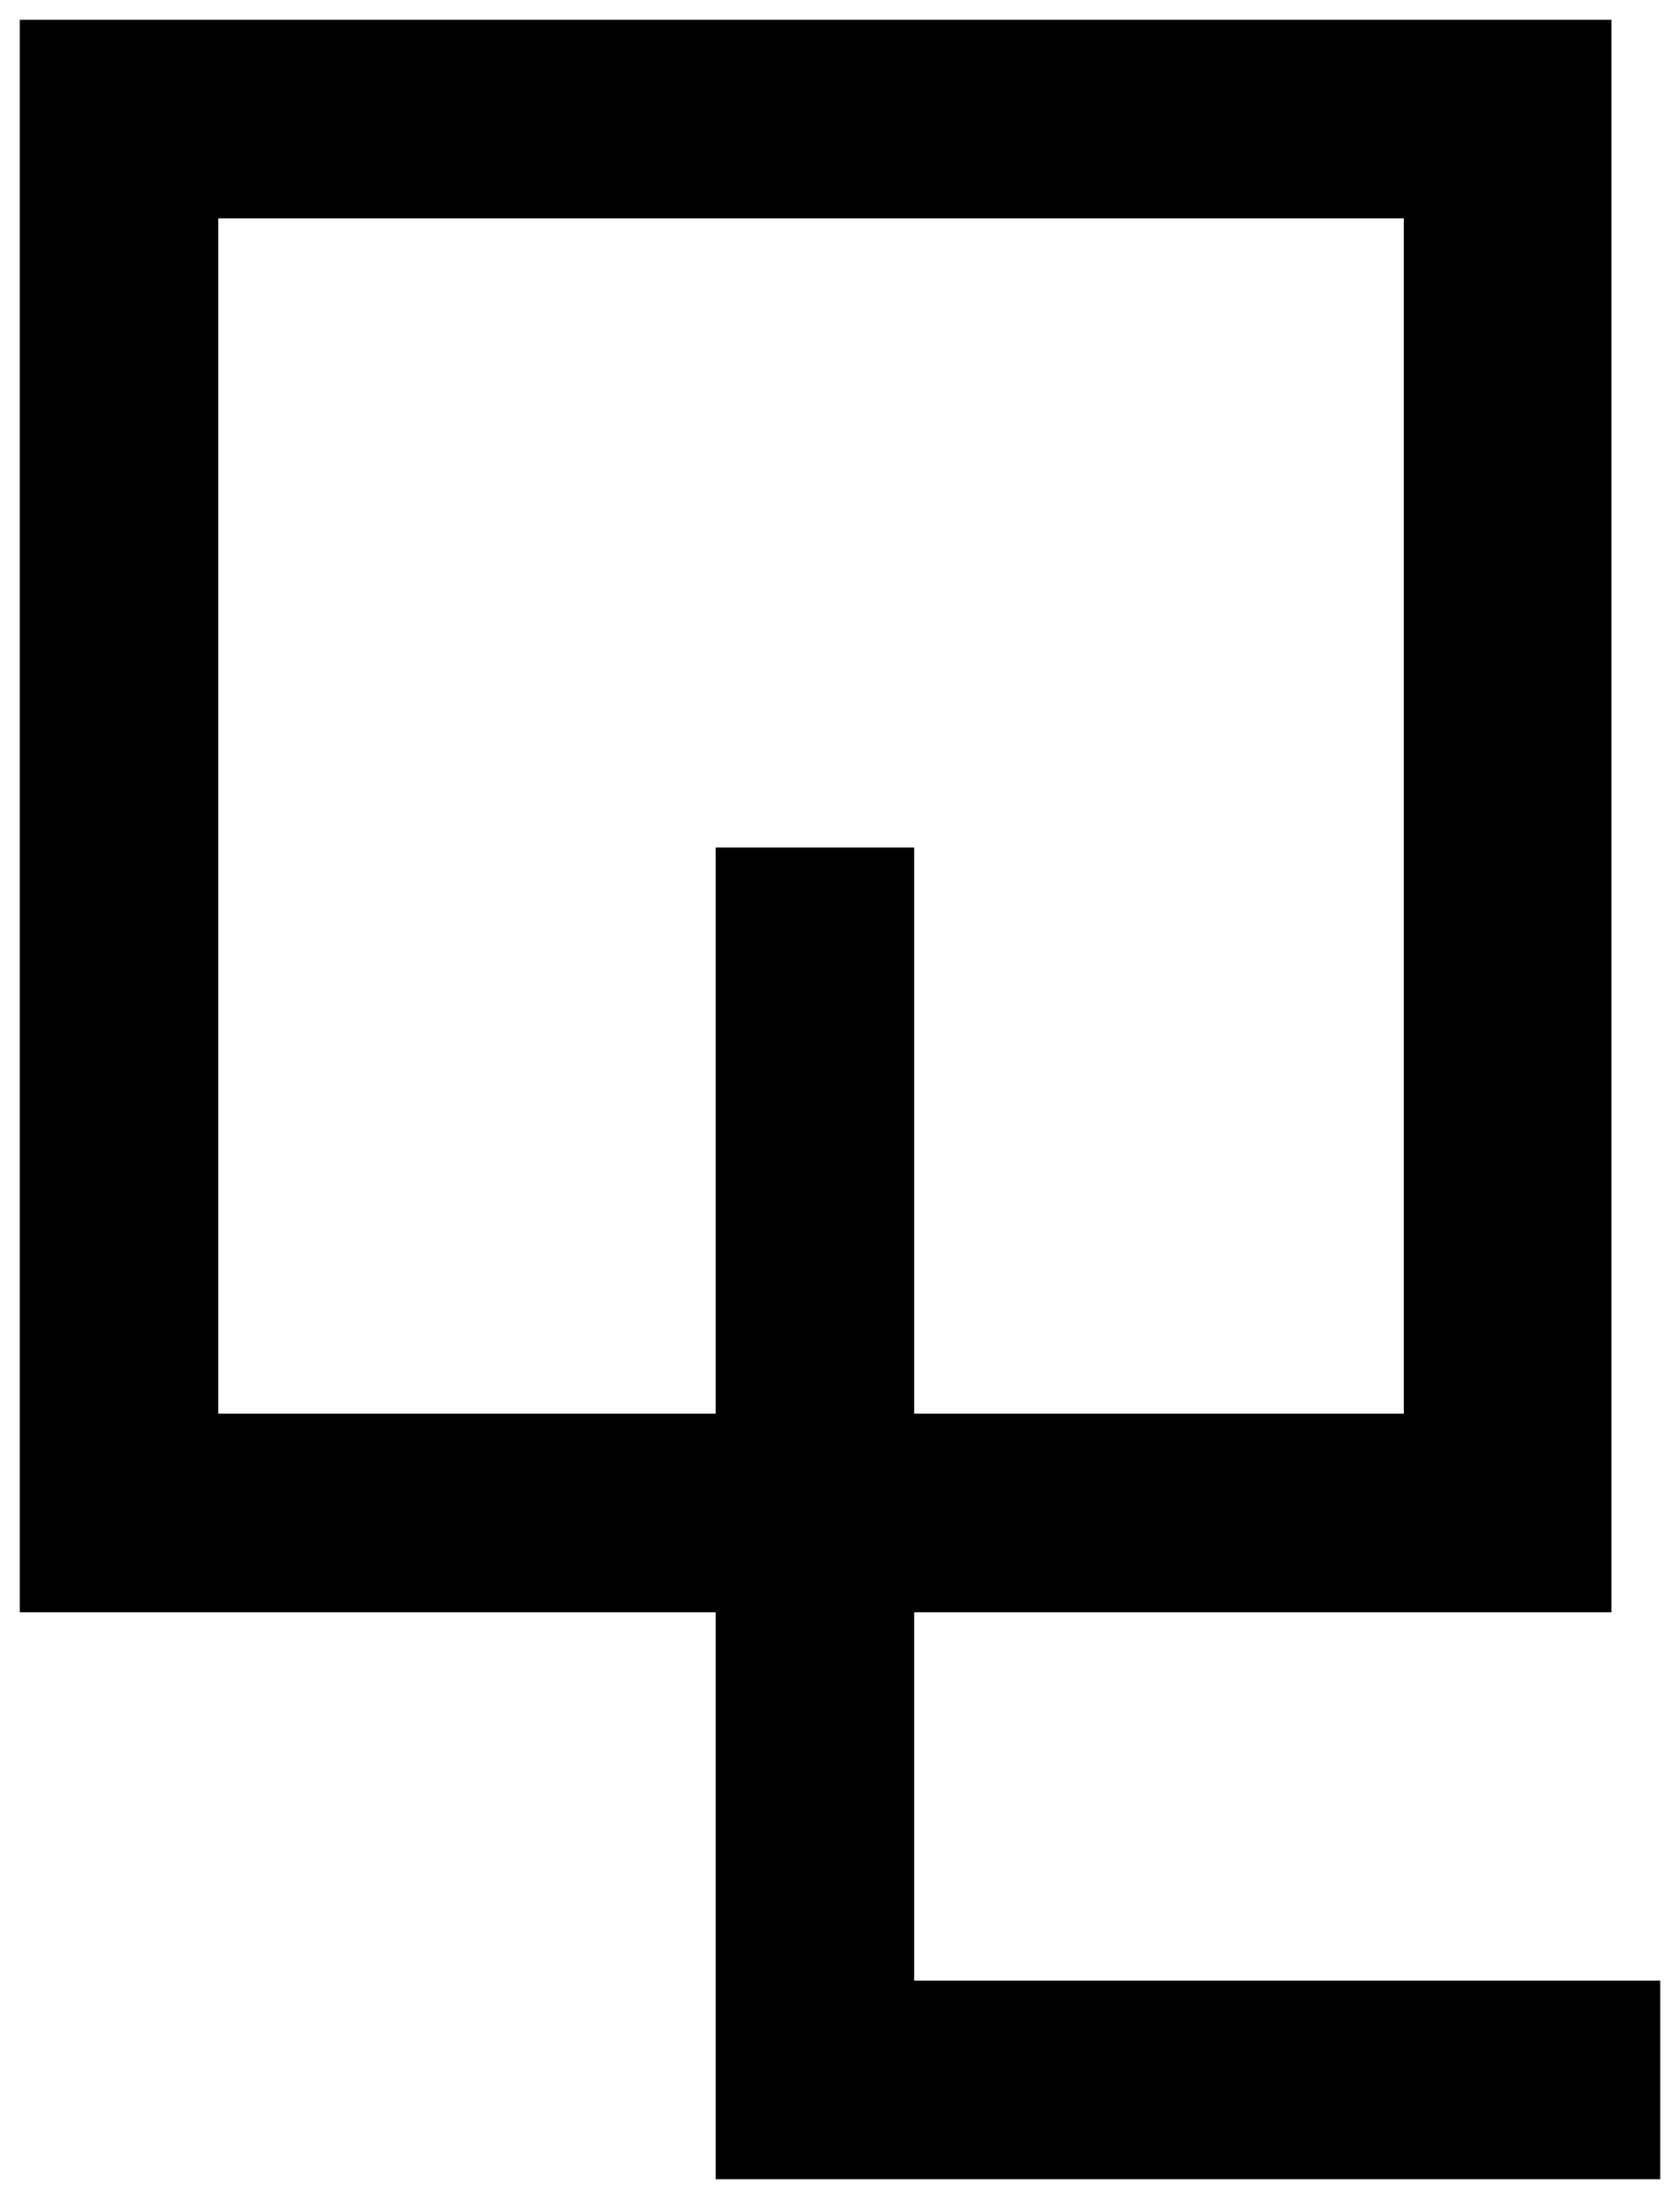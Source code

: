 


\begin{tikzpicture}[y=0.80pt, x=0.80pt, yscale=-1.0, xscale=1.0, inner sep=0pt, outer sep=0pt]
\begin{scope}[shift={(100.0,1451.0)},nonzero rule]
  \path[draw=.,fill=.,line width=1.600pt] (1247.0,362.0) --
    (645.0,362.0) -- (645.0,0.0) -- (200.0,0.0) --
    (200.0,-1016.0) -- (1216.0,-1016.0) -- (1216.0,0.0) --
    (770.0,0.0) -- (770.0,237.0) -- (1247.0,237.0) --
    (1247.0,362.0) -- cycle(1085.0,-125.0) -- (1085.0,-891.0) --
    (325.0,-891.0) -- (325.0,-125.0) -- (645.0,-125.0) --
    (645.0,-487.0) -- (770.0,-487.0) -- (770.0,-125.0) --
    (1085.0,-125.0) -- cycle;
\end{scope}

\end{tikzpicture}

